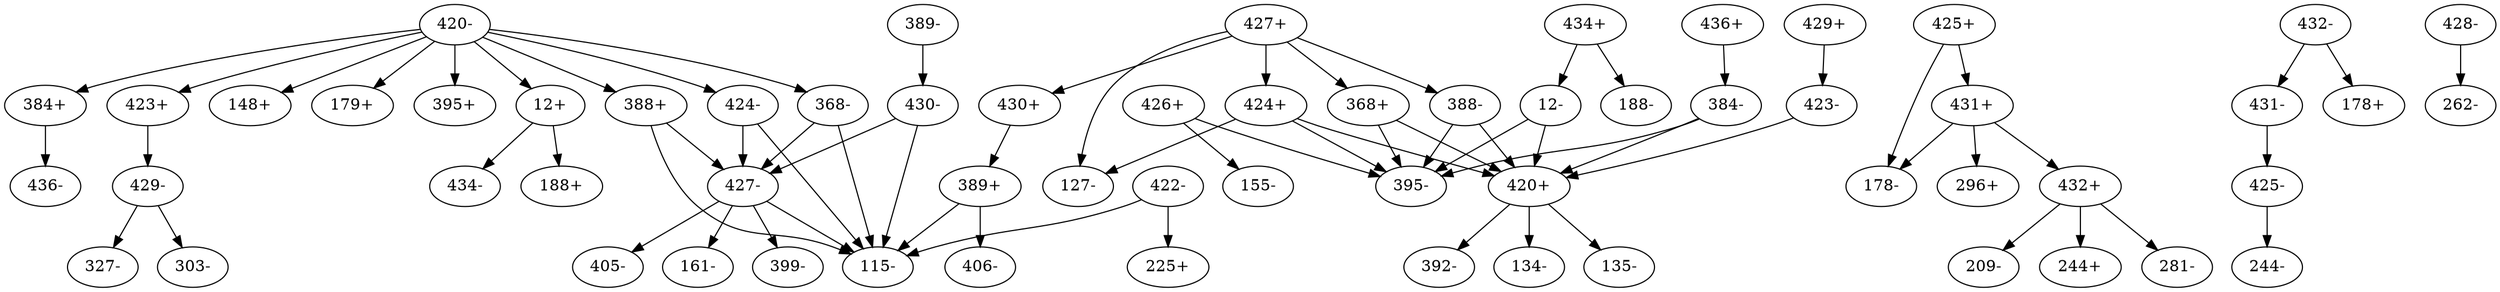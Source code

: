 digraph dist {
graph [k=96 s=1000 n=10]
"12+" -> "188+" [d=-187 e=18.0 n=33]
"12+" -> "434-" [d=-218 e=19.2 n=29]
"12-" -> "395-" [d=-192 e=16.5 n=39]
"12-" -> "420+" [d=-214 e=27.6 n=14]
"368+" -> "395-" [d=-236 e=13.4 n=59]
"368+" -> "420+" [d=-190 e=32.6 n=10]
"368-" -> "115-" [d=-194 e=28.6 n=13]
"368-" -> "427-" [d=-226452 e=18.5 n=31]
"384+" -> "436-" [d=-185 e=23.7 n=19]
"384-" -> "395-" [d=-223 e=18.5 n=31]
"384-" -> "420+" [d=-271 e=32.6 n=10]
"388+" -> "115-" [d=-156 e=20.2 n=26]
"388+" -> "427-" [d=-226431 e=16.7 n=38]
"388-" -> "395-" [d=-215 e=13.3 n=60]
"388-" -> "420+" [d=-257 e=29.8 n=12]
"389+" -> "115-" [d=-220 e=24.3 n=18]
"389+" -> "406-" [d=-202 e=28.6 n=13]
"389-" -> "430-" [d=-166 e=14.9 n=48]
"420+" -> "134-" [d=-186 e=8.0 n=165]
"420+" -> "135-" [d=-186 e=5.8 n=320]
"420+" -> "392-" [d=-165 e=12.9 n=64]
"420-" -> "12+" [d=-214 e=27.6 n=14]
"420-" -> "148+" [d=-164 e=22.0 n=22]
"420-" -> "179+" [d=-216 e=31.1 n=11]
"420-" -> "368-" [d=-190 e=32.6 n=10]
"420-" -> "384+" [d=-271 e=32.6 n=10]
"420-" -> "388+" [d=-257 e=29.8 n=12]
"420-" -> "395+" [d=-221 e=6.9 n=223]
"420-" -> "423+" [d=-214 e=12.8 n=65]
"420-" -> "424-" [d=-184 e=23.1 n=20]
"422-" -> "115-" [d=-227 e=26.7 n=15]
"422-" -> "225+" [d=-227 e=21.5 n=23]
"423+" -> "429-" [d=-219 e=19.2 n=29]
"423-" -> "420+" [d=-214 e=12.8 n=65]
"424+" -> "127-" [d=-59830 e=17.0 n=37]
"424+" -> "395-" [d=-204 e=12.0 n=74]
"424+" -> "420+" [d=-184 e=23.1 n=20]
"424-" -> "115-" [d=-241 e=13.7 n=57]
"424-" -> "427-" [d=-226450 e=11.2 n=85]
"425+" -> "178-" [d=-170 e=31.1 n=11]
"425+" -> "431+" [d=-1950 e=22.5 n=21]
"425-" -> "244-" [d=-234 e=29.8 n=12]
"426+" -> "155-" [d=-280 e=17.7 n=34]
"426+" -> "395-" [d=-193 e=22.5 n=21]
"427+" -> "127-" [d=-226391 e=22.5 n=21]
"427+" -> "368+" [d=-226452 e=18.5 n=31]
"427+" -> "388-" [d=-226431 e=16.7 n=38]
"427+" -> "424+" [d=-226450 e=11.2 n=85]
"427+" -> "430+" [d=-226437 e=15.1 n=47]
"427-" -> "115-" [d=-234 e=11.0 n=88]
"427-" -> "161-" [d=-191 e=24.3 n=18]
"427-" -> "399-" [d=-259 e=17.4 n=35]
"427-" -> "405-" [d=-220 e=19.9 n=27]
"428-" -> "262-" [d=-261 e=29.8 n=12]
"429+" -> "423-" [d=-219 e=19.2 n=29]
"429-" -> "303-" [d=-170 e=19.2 n=29]
"429-" -> "327-" [d=-632190 e=32.6 n=10]
"430+" -> "389+" [d=-166 e=14.9 n=48]
"430-" -> "115-" [d=-191 e=17.7 n=34]
"430-" -> "427-" [d=-226437 e=15.1 n=47]
"431+" -> "178-" [d=-168 e=27.6 n=14]
"431+" -> "296+" [d=-288 e=28.6 n=13]
"431+" -> "432+" [d=-2206 e=23.1 n=20]
"431-" -> "425-" [d=-1950 e=22.5 n=21]
"432+" -> "209-" [d=-192 e=31.1 n=11]
"432+" -> "244+" [d=-226 e=23.1 n=20]
"432+" -> "281-" [d=-157 e=26.7 n=15]
"432-" -> "178+" [d=-2195 e=29.8 n=12]
"432-" -> "431-" [d=-2206 e=23.1 n=20]
"434+" -> "12-" [d=-218 e=19.2 n=29]
"434+" -> "188-" [d=-176 e=27.6 n=14]
"436+" -> "384-" [d=-185 e=23.7 n=19]
}
